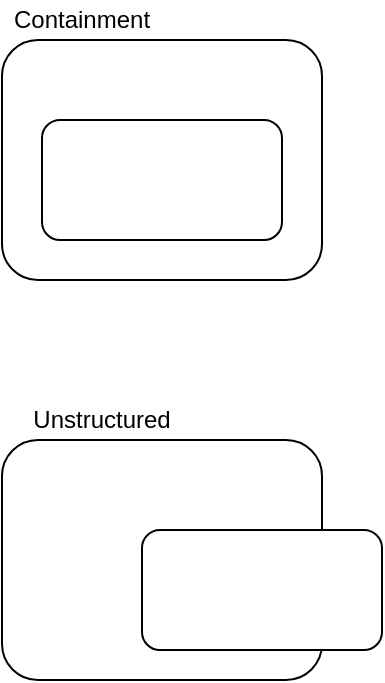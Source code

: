 <mxfile version="14.6.13" type="device"><diagram id="M8C5387b3-6S0VNLzHnl" name="Page-1"><mxGraphModel dx="1106" dy="806" grid="1" gridSize="10" guides="1" tooltips="1" connect="1" arrows="1" fold="1" page="1" pageScale="1" pageWidth="1100" pageHeight="850" math="0" shadow="0"><root><mxCell id="0"/><mxCell id="1" parent="0"/><mxCell id="MKUS-q_uA968AKfTY3oR-1" value="" style="rounded=1;whiteSpace=wrap;html=1;" vertex="1" parent="1"><mxGeometry x="120" y="120" width="160" height="120" as="geometry"/></mxCell><mxCell id="MKUS-q_uA968AKfTY3oR-2" value="" style="rounded=1;whiteSpace=wrap;html=1;" vertex="1" parent="1"><mxGeometry x="140" y="160" width="120" height="60" as="geometry"/></mxCell><mxCell id="MKUS-q_uA968AKfTY3oR-3" value="" style="rounded=1;whiteSpace=wrap;html=1;" vertex="1" parent="1"><mxGeometry x="120" y="320" width="160" height="120" as="geometry"/></mxCell><mxCell id="MKUS-q_uA968AKfTY3oR-4" value="" style="rounded=1;whiteSpace=wrap;html=1;" vertex="1" parent="1"><mxGeometry x="190" y="365" width="120" height="60" as="geometry"/></mxCell><mxCell id="MKUS-q_uA968AKfTY3oR-5" value="Containment" style="text;html=1;strokeColor=none;fillColor=none;align=center;verticalAlign=middle;whiteSpace=wrap;rounded=0;" vertex="1" parent="1"><mxGeometry x="140" y="100" width="40" height="20" as="geometry"/></mxCell><mxCell id="MKUS-q_uA968AKfTY3oR-6" value="Unstructured" style="text;html=1;strokeColor=none;fillColor=none;align=center;verticalAlign=middle;whiteSpace=wrap;rounded=0;" vertex="1" parent="1"><mxGeometry x="150" y="300" width="40" height="20" as="geometry"/></mxCell></root></mxGraphModel></diagram></mxfile>